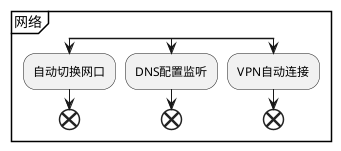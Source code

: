 ' http://plantuml.com/activity-diagram-beta


@startuml network
!startsub BASIC

partition 网络 {
  split
  :自动切换网口;
  end
  split again
  :DNS配置监听;
  end
  split again
  :VPN自动连接;
  end
  end split
}

!endsub
@enduml
